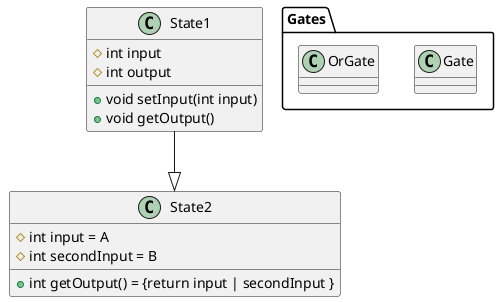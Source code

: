 @startuml
package Gates {
    class "Gate" as State1
    class "OrGate" as State3
}

class State1 {
    # int input
    # int output
    + void setInput(int input)
    + void getOutput()
}

class State2 {
    # int input = A
    # int secondInput = B
    + int getOutput() = {return input | secondInput }

}

State1 --|> State2
@enduml